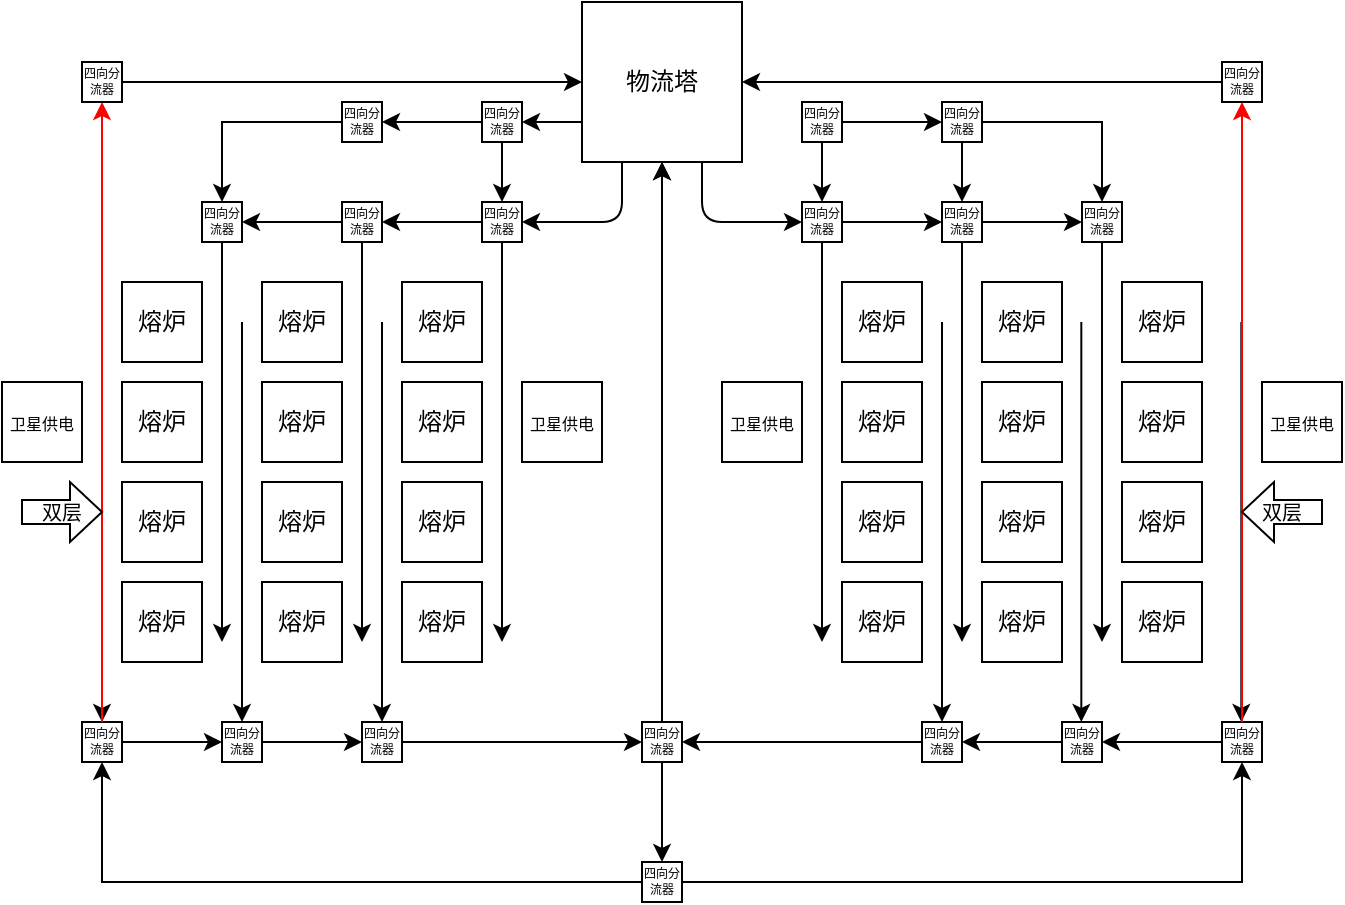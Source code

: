 <mxfile version="14.8.4" type="github">
  <diagram id="kgpKYQtTHZ0yAKxKKP6v" name="Page-1">
    <mxGraphModel dx="981" dy="526" grid="1" gridSize="10" guides="1" tooltips="1" connect="1" arrows="1" fold="1" page="1" pageScale="1" pageWidth="850" pageHeight="1100" background="none" math="0" shadow="0">
      <root>
        <mxCell id="0" />
        <mxCell id="1" parent="0" />
        <mxCell id="gTvFCDJHloZVV6W1U-Y1-1" value="物流塔" style="whiteSpace=wrap;html=1;aspect=fixed;" vertex="1" parent="1">
          <mxGeometry x="360" y="240" width="80" height="80" as="geometry" />
        </mxCell>
        <mxCell id="gTvFCDJHloZVV6W1U-Y1-3" value="" style="endArrow=classic;html=1;exitX=0.25;exitY=1;exitDx=0;exitDy=0;" edge="1" parent="1" source="gTvFCDJHloZVV6W1U-Y1-1">
          <mxGeometry width="50" height="50" relative="1" as="geometry">
            <mxPoint x="450" y="440" as="sourcePoint" />
            <mxPoint x="330" y="350.0" as="targetPoint" />
            <Array as="points">
              <mxPoint x="380" y="350" />
            </Array>
          </mxGeometry>
        </mxCell>
        <mxCell id="gTvFCDJHloZVV6W1U-Y1-5" value="" style="endArrow=classic;html=1;exitX=0;exitY=0.75;exitDx=0;exitDy=0;" edge="1" parent="1" source="gTvFCDJHloZVV6W1U-Y1-1">
          <mxGeometry width="50" height="50" relative="1" as="geometry">
            <mxPoint x="440" y="390" as="sourcePoint" />
            <mxPoint x="330" y="300" as="targetPoint" />
          </mxGeometry>
        </mxCell>
        <mxCell id="gTvFCDJHloZVV6W1U-Y1-7" value="" style="endArrow=classic;html=1;entryX=0.5;entryY=0;entryDx=0;entryDy=0;exitX=0.5;exitY=1;exitDx=0;exitDy=0;" edge="1" parent="1">
          <mxGeometry width="50" height="50" relative="1" as="geometry">
            <mxPoint x="320" y="310.0" as="sourcePoint" />
            <mxPoint x="320" y="340.0" as="targetPoint" />
          </mxGeometry>
        </mxCell>
        <mxCell id="gTvFCDJHloZVV6W1U-Y1-26" style="edgeStyle=orthogonalEdgeStyle;rounded=0;orthogonalLoop=1;jettySize=auto;html=1;" edge="1" parent="1" source="gTvFCDJHloZVV6W1U-Y1-14">
          <mxGeometry relative="1" as="geometry">
            <mxPoint x="250" y="560" as="targetPoint" />
          </mxGeometry>
        </mxCell>
        <mxCell id="gTvFCDJHloZVV6W1U-Y1-69" style="edgeStyle=orthogonalEdgeStyle;rounded=0;orthogonalLoop=1;jettySize=auto;html=1;entryX=1;entryY=0.5;entryDx=0;entryDy=0;" edge="1" parent="1" source="gTvFCDJHloZVV6W1U-Y1-14" target="gTvFCDJHloZVV6W1U-Y1-53">
          <mxGeometry relative="1" as="geometry" />
        </mxCell>
        <mxCell id="gTvFCDJHloZVV6W1U-Y1-14" value="&lt;font style=&quot;font-size: 6px&quot;&gt;四向分流器&lt;/font&gt;" style="whiteSpace=wrap;html=1;aspect=fixed;fontSize=4;" vertex="1" parent="1">
          <mxGeometry x="240" y="340" width="20" height="20" as="geometry" />
        </mxCell>
        <mxCell id="gTvFCDJHloZVV6W1U-Y1-21" value="熔炉" style="whiteSpace=wrap;html=1;aspect=fixed;" vertex="1" parent="1">
          <mxGeometry x="270" y="380" width="40" height="40" as="geometry" />
        </mxCell>
        <mxCell id="gTvFCDJHloZVV6W1U-Y1-22" value="" style="endArrow=classic;html=1;" edge="1" parent="1">
          <mxGeometry width="50" height="50" relative="1" as="geometry">
            <mxPoint x="260" y="400" as="sourcePoint" />
            <mxPoint x="260" y="600" as="targetPoint" />
          </mxGeometry>
        </mxCell>
        <mxCell id="gTvFCDJHloZVV6W1U-Y1-27" value="&lt;span&gt;熔炉&lt;/span&gt;" style="whiteSpace=wrap;html=1;aspect=fixed;" vertex="1" parent="1">
          <mxGeometry x="200" y="380" width="40" height="40" as="geometry" />
        </mxCell>
        <mxCell id="gTvFCDJHloZVV6W1U-Y1-28" value="" style="endArrow=classic;html=1;" edge="1" parent="1">
          <mxGeometry width="50" height="50" relative="1" as="geometry">
            <mxPoint x="190" y="400.0" as="sourcePoint" />
            <mxPoint x="190" y="600" as="targetPoint" />
          </mxGeometry>
        </mxCell>
        <mxCell id="gTvFCDJHloZVV6W1U-Y1-33" style="edgeStyle=orthogonalEdgeStyle;rounded=0;orthogonalLoop=1;jettySize=auto;html=1;entryX=1;entryY=0.5;entryDx=0;entryDy=0;" edge="1" parent="1" source="gTvFCDJHloZVV6W1U-Y1-29" target="gTvFCDJHloZVV6W1U-Y1-14">
          <mxGeometry relative="1" as="geometry" />
        </mxCell>
        <mxCell id="gTvFCDJHloZVV6W1U-Y1-34" style="edgeStyle=orthogonalEdgeStyle;rounded=0;orthogonalLoop=1;jettySize=auto;html=1;" edge="1" parent="1" source="gTvFCDJHloZVV6W1U-Y1-29">
          <mxGeometry relative="1" as="geometry">
            <mxPoint x="320" y="560" as="targetPoint" />
          </mxGeometry>
        </mxCell>
        <mxCell id="gTvFCDJHloZVV6W1U-Y1-29" value="&lt;font style=&quot;font-size: 6px&quot;&gt;四向分流器&lt;/font&gt;" style="whiteSpace=wrap;html=1;aspect=fixed;fontSize=4;" vertex="1" parent="1">
          <mxGeometry x="310" y="340" width="20" height="20" as="geometry" />
        </mxCell>
        <mxCell id="gTvFCDJHloZVV6W1U-Y1-70" style="edgeStyle=orthogonalEdgeStyle;rounded=0;orthogonalLoop=1;jettySize=auto;html=1;entryX=0.5;entryY=0;entryDx=0;entryDy=0;" edge="1" parent="1" source="gTvFCDJHloZVV6W1U-Y1-30" target="gTvFCDJHloZVV6W1U-Y1-53">
          <mxGeometry relative="1" as="geometry">
            <mxPoint x="190" y="300" as="targetPoint" />
            <Array as="points">
              <mxPoint x="180" y="300" />
            </Array>
          </mxGeometry>
        </mxCell>
        <mxCell id="gTvFCDJHloZVV6W1U-Y1-30" value="&lt;font style=&quot;font-size: 6px&quot;&gt;四向分流器&lt;/font&gt;" style="whiteSpace=wrap;html=1;aspect=fixed;fontSize=4;" vertex="1" parent="1">
          <mxGeometry x="240" y="290" width="20" height="20" as="geometry" />
        </mxCell>
        <mxCell id="gTvFCDJHloZVV6W1U-Y1-32" style="edgeStyle=orthogonalEdgeStyle;rounded=0;orthogonalLoop=1;jettySize=auto;html=1;" edge="1" parent="1" source="gTvFCDJHloZVV6W1U-Y1-31" target="gTvFCDJHloZVV6W1U-Y1-30">
          <mxGeometry relative="1" as="geometry" />
        </mxCell>
        <mxCell id="gTvFCDJHloZVV6W1U-Y1-31" value="&lt;font style=&quot;font-size: 6px&quot;&gt;四向分流器&lt;/font&gt;" style="whiteSpace=wrap;html=1;aspect=fixed;fontSize=4;" vertex="1" parent="1">
          <mxGeometry x="310" y="290" width="20" height="20" as="geometry" />
        </mxCell>
        <mxCell id="gTvFCDJHloZVV6W1U-Y1-35" value="&lt;span&gt;熔炉&lt;/span&gt;" style="whiteSpace=wrap;html=1;aspect=fixed;" vertex="1" parent="1">
          <mxGeometry x="200" y="430" width="40" height="40" as="geometry" />
        </mxCell>
        <mxCell id="gTvFCDJHloZVV6W1U-Y1-36" value="&lt;span&gt;熔炉&lt;/span&gt;" style="whiteSpace=wrap;html=1;aspect=fixed;" vertex="1" parent="1">
          <mxGeometry x="200" y="480" width="40" height="40" as="geometry" />
        </mxCell>
        <mxCell id="gTvFCDJHloZVV6W1U-Y1-38" value="&lt;span&gt;熔炉&lt;/span&gt;" style="whiteSpace=wrap;html=1;aspect=fixed;" vertex="1" parent="1">
          <mxGeometry x="270" y="430" width="40" height="40" as="geometry" />
        </mxCell>
        <mxCell id="gTvFCDJHloZVV6W1U-Y1-39" value="&lt;span&gt;熔炉&lt;/span&gt;" style="whiteSpace=wrap;html=1;aspect=fixed;" vertex="1" parent="1">
          <mxGeometry x="270" y="480" width="40" height="40" as="geometry" />
        </mxCell>
        <mxCell id="gTvFCDJHloZVV6W1U-Y1-41" value="&lt;font style=&quot;font-size: 8px&quot;&gt;卫星供电&lt;/font&gt;" style="whiteSpace=wrap;html=1;aspect=fixed;" vertex="1" parent="1">
          <mxGeometry x="330" y="430" width="40" height="40" as="geometry" />
        </mxCell>
        <mxCell id="gTvFCDJHloZVV6W1U-Y1-46" style="edgeStyle=orthogonalEdgeStyle;rounded=0;orthogonalLoop=1;jettySize=auto;html=1;entryX=0;entryY=0.5;entryDx=0;entryDy=0;" edge="1" parent="1" source="gTvFCDJHloZVV6W1U-Y1-43" target="gTvFCDJHloZVV6W1U-Y1-47">
          <mxGeometry relative="1" as="geometry">
            <mxPoint x="360" y="610" as="targetPoint" />
          </mxGeometry>
        </mxCell>
        <mxCell id="gTvFCDJHloZVV6W1U-Y1-43" value="&lt;font style=&quot;font-size: 6px&quot;&gt;四向分流器&lt;/font&gt;" style="whiteSpace=wrap;html=1;aspect=fixed;fontSize=4;" vertex="1" parent="1">
          <mxGeometry x="250" y="600" width="20" height="20" as="geometry" />
        </mxCell>
        <mxCell id="gTvFCDJHloZVV6W1U-Y1-45" style="edgeStyle=orthogonalEdgeStyle;rounded=0;orthogonalLoop=1;jettySize=auto;html=1;entryX=0;entryY=0.5;entryDx=0;entryDy=0;" edge="1" parent="1" source="gTvFCDJHloZVV6W1U-Y1-44" target="gTvFCDJHloZVV6W1U-Y1-43">
          <mxGeometry relative="1" as="geometry" />
        </mxCell>
        <mxCell id="gTvFCDJHloZVV6W1U-Y1-44" value="&lt;font style=&quot;font-size: 6px&quot;&gt;四向分流器&lt;/font&gt;" style="whiteSpace=wrap;html=1;aspect=fixed;fontSize=4;" vertex="1" parent="1">
          <mxGeometry x="180" y="600" width="20" height="20" as="geometry" />
        </mxCell>
        <mxCell id="gTvFCDJHloZVV6W1U-Y1-48" style="edgeStyle=orthogonalEdgeStyle;rounded=0;orthogonalLoop=1;jettySize=auto;html=1;entryX=0.5;entryY=1;entryDx=0;entryDy=0;" edge="1" parent="1" source="gTvFCDJHloZVV6W1U-Y1-47" target="gTvFCDJHloZVV6W1U-Y1-1">
          <mxGeometry relative="1" as="geometry" />
        </mxCell>
        <mxCell id="gTvFCDJHloZVV6W1U-Y1-73" style="edgeStyle=orthogonalEdgeStyle;rounded=0;orthogonalLoop=1;jettySize=auto;html=1;entryX=0.5;entryY=0;entryDx=0;entryDy=0;" edge="1" parent="1" source="gTvFCDJHloZVV6W1U-Y1-47" target="gTvFCDJHloZVV6W1U-Y1-65">
          <mxGeometry relative="1" as="geometry" />
        </mxCell>
        <mxCell id="gTvFCDJHloZVV6W1U-Y1-47" value="&lt;font style=&quot;font-size: 6px&quot;&gt;四向分流器&lt;/font&gt;" style="whiteSpace=wrap;html=1;aspect=fixed;fontSize=4;" vertex="1" parent="1">
          <mxGeometry x="390" y="600" width="20" height="20" as="geometry" />
        </mxCell>
        <mxCell id="gTvFCDJHloZVV6W1U-Y1-49" value="" style="endArrow=classic;html=1;entryX=0.5;entryY=1;entryDx=0;entryDy=0;" edge="1" parent="1">
          <mxGeometry width="50" height="50" relative="1" as="geometry">
            <mxPoint x="400" y="480.0" as="sourcePoint" />
            <mxPoint x="400" y="320.0" as="targetPoint" />
            <Array as="points" />
          </mxGeometry>
        </mxCell>
        <mxCell id="gTvFCDJHloZVV6W1U-Y1-50" value="&lt;span&gt;熔炉&lt;/span&gt;" style="whiteSpace=wrap;html=1;aspect=fixed;" vertex="1" parent="1">
          <mxGeometry x="200" y="530" width="40" height="40" as="geometry" />
        </mxCell>
        <mxCell id="gTvFCDJHloZVV6W1U-Y1-51" value="&lt;span&gt;熔炉&lt;/span&gt;" style="whiteSpace=wrap;html=1;aspect=fixed;" vertex="1" parent="1">
          <mxGeometry x="270" y="530" width="40" height="40" as="geometry" />
        </mxCell>
        <mxCell id="gTvFCDJHloZVV6W1U-Y1-55" style="edgeStyle=orthogonalEdgeStyle;rounded=0;orthogonalLoop=1;jettySize=auto;html=1;" edge="1" parent="1" source="gTvFCDJHloZVV6W1U-Y1-53">
          <mxGeometry relative="1" as="geometry">
            <mxPoint x="180" y="560" as="targetPoint" />
          </mxGeometry>
        </mxCell>
        <mxCell id="gTvFCDJHloZVV6W1U-Y1-53" value="&lt;font style=&quot;font-size: 6px&quot;&gt;四向分流器&lt;/font&gt;" style="whiteSpace=wrap;html=1;aspect=fixed;fontSize=4;" vertex="1" parent="1">
          <mxGeometry x="170" y="340" width="20" height="20" as="geometry" />
        </mxCell>
        <mxCell id="gTvFCDJHloZVV6W1U-Y1-56" value="&lt;span&gt;熔炉&lt;/span&gt;" style="whiteSpace=wrap;html=1;aspect=fixed;" vertex="1" parent="1">
          <mxGeometry x="130" y="380" width="40" height="40" as="geometry" />
        </mxCell>
        <mxCell id="gTvFCDJHloZVV6W1U-Y1-57" value="&lt;span&gt;熔炉&lt;/span&gt;" style="whiteSpace=wrap;html=1;aspect=fixed;" vertex="1" parent="1">
          <mxGeometry x="130" y="430" width="40" height="40" as="geometry" />
        </mxCell>
        <mxCell id="gTvFCDJHloZVV6W1U-Y1-58" value="&lt;span&gt;熔炉&lt;/span&gt;" style="whiteSpace=wrap;html=1;aspect=fixed;" vertex="1" parent="1">
          <mxGeometry x="130" y="480" width="40" height="40" as="geometry" />
        </mxCell>
        <mxCell id="gTvFCDJHloZVV6W1U-Y1-59" value="&lt;span&gt;熔炉&lt;/span&gt;" style="whiteSpace=wrap;html=1;aspect=fixed;" vertex="1" parent="1">
          <mxGeometry x="130" y="530" width="40" height="40" as="geometry" />
        </mxCell>
        <mxCell id="gTvFCDJHloZVV6W1U-Y1-60" value="" style="endArrow=classic;html=1;" edge="1" parent="1">
          <mxGeometry width="50" height="50" relative="1" as="geometry">
            <mxPoint x="120" y="400" as="sourcePoint" />
            <mxPoint x="120" y="600" as="targetPoint" />
          </mxGeometry>
        </mxCell>
        <mxCell id="gTvFCDJHloZVV6W1U-Y1-63" style="edgeStyle=orthogonalEdgeStyle;rounded=0;orthogonalLoop=1;jettySize=auto;html=1;entryX=0;entryY=0.5;entryDx=0;entryDy=0;" edge="1" parent="1" source="gTvFCDJHloZVV6W1U-Y1-61" target="gTvFCDJHloZVV6W1U-Y1-44">
          <mxGeometry relative="1" as="geometry" />
        </mxCell>
        <mxCell id="gTvFCDJHloZVV6W1U-Y1-61" value="&lt;font style=&quot;font-size: 6px&quot;&gt;四向分流器&lt;/font&gt;" style="whiteSpace=wrap;html=1;aspect=fixed;fontSize=4;" vertex="1" parent="1">
          <mxGeometry x="110" y="600" width="20" height="20" as="geometry" />
        </mxCell>
        <mxCell id="gTvFCDJHloZVV6W1U-Y1-66" style="edgeStyle=orthogonalEdgeStyle;rounded=0;orthogonalLoop=1;jettySize=auto;html=1;entryX=0.5;entryY=1;entryDx=0;entryDy=0;" edge="1" parent="1" source="gTvFCDJHloZVV6W1U-Y1-65" target="gTvFCDJHloZVV6W1U-Y1-61">
          <mxGeometry relative="1" as="geometry">
            <mxPoint x="120" y="650" as="targetPoint" />
          </mxGeometry>
        </mxCell>
        <mxCell id="gTvFCDJHloZVV6W1U-Y1-158" style="edgeStyle=orthogonalEdgeStyle;rounded=0;orthogonalLoop=1;jettySize=auto;html=1;strokeColor=#000000;entryX=0.5;entryY=1;entryDx=0;entryDy=0;" edge="1" parent="1" source="gTvFCDJHloZVV6W1U-Y1-65" target="gTvFCDJHloZVV6W1U-Y1-147">
          <mxGeometry relative="1" as="geometry">
            <mxPoint x="720" y="680" as="targetPoint" />
            <Array as="points">
              <mxPoint x="690" y="680" />
            </Array>
          </mxGeometry>
        </mxCell>
        <mxCell id="gTvFCDJHloZVV6W1U-Y1-65" value="&lt;font style=&quot;font-size: 6px&quot;&gt;四向分流器&lt;/font&gt;" style="whiteSpace=wrap;html=1;aspect=fixed;fontSize=4;" vertex="1" parent="1">
          <mxGeometry x="390" y="670" width="20" height="20" as="geometry" />
        </mxCell>
        <mxCell id="gTvFCDJHloZVV6W1U-Y1-67" value="" style="endArrow=classic;html=1;entryX=0.5;entryY=1;entryDx=0;entryDy=0;strokeColor=#FF0000;" edge="1" parent="1" target="gTvFCDJHloZVV6W1U-Y1-72">
          <mxGeometry width="50" height="50" relative="1" as="geometry">
            <mxPoint x="120" y="600" as="sourcePoint" />
            <mxPoint x="120" y="400" as="targetPoint" />
          </mxGeometry>
        </mxCell>
        <mxCell id="gTvFCDJHloZVV6W1U-Y1-68" value="&lt;font style=&quot;font-size: 10px&quot;&gt;双层&lt;/font&gt;" style="shape=singleArrow;whiteSpace=wrap;html=1;arrowWidth=0.4;arrowSize=0.4;" vertex="1" parent="1">
          <mxGeometry x="80" y="480" width="40" height="30" as="geometry" />
        </mxCell>
        <mxCell id="gTvFCDJHloZVV6W1U-Y1-75" style="edgeStyle=orthogonalEdgeStyle;rounded=0;orthogonalLoop=1;jettySize=auto;html=1;entryX=0;entryY=0.5;entryDx=0;entryDy=0;" edge="1" parent="1" source="gTvFCDJHloZVV6W1U-Y1-72" target="gTvFCDJHloZVV6W1U-Y1-1">
          <mxGeometry relative="1" as="geometry" />
        </mxCell>
        <mxCell id="gTvFCDJHloZVV6W1U-Y1-72" value="&lt;font style=&quot;font-size: 6px&quot;&gt;四向分流器&lt;/font&gt;" style="whiteSpace=wrap;html=1;aspect=fixed;fontSize=4;" vertex="1" parent="1">
          <mxGeometry x="110" y="270" width="20" height="20" as="geometry" />
        </mxCell>
        <mxCell id="gTvFCDJHloZVV6W1U-Y1-74" value="&lt;font style=&quot;font-size: 8px&quot;&gt;卫星供电&lt;/font&gt;" style="whiteSpace=wrap;html=1;aspect=fixed;" vertex="1" parent="1">
          <mxGeometry x="70" y="430" width="40" height="40" as="geometry" />
        </mxCell>
        <mxCell id="gTvFCDJHloZVV6W1U-Y1-165" style="edgeStyle=orthogonalEdgeStyle;rounded=0;orthogonalLoop=1;jettySize=auto;html=1;entryX=0;entryY=0.5;entryDx=0;entryDy=0;strokeColor=#000000;" edge="1" parent="1" source="gTvFCDJHloZVV6W1U-Y1-125" target="gTvFCDJHloZVV6W1U-Y1-127">
          <mxGeometry relative="1" as="geometry" />
        </mxCell>
        <mxCell id="gTvFCDJHloZVV6W1U-Y1-167" style="edgeStyle=orthogonalEdgeStyle;rounded=0;orthogonalLoop=1;jettySize=auto;html=1;strokeColor=#000000;" edge="1" parent="1" source="gTvFCDJHloZVV6W1U-Y1-125" target="gTvFCDJHloZVV6W1U-Y1-126">
          <mxGeometry relative="1" as="geometry" />
        </mxCell>
        <mxCell id="gTvFCDJHloZVV6W1U-Y1-125" value="&lt;font style=&quot;font-size: 6px&quot;&gt;四向分流器&lt;/font&gt;" style="whiteSpace=wrap;html=1;aspect=fixed;fontSize=4;" vertex="1" parent="1">
          <mxGeometry x="470" y="290" width="20" height="20" as="geometry" />
        </mxCell>
        <mxCell id="gTvFCDJHloZVV6W1U-Y1-132" style="edgeStyle=orthogonalEdgeStyle;rounded=0;orthogonalLoop=1;jettySize=auto;html=1;strokeColor=#000000;" edge="1" parent="1" source="gTvFCDJHloZVV6W1U-Y1-126">
          <mxGeometry relative="1" as="geometry">
            <mxPoint x="480" y="560" as="targetPoint" />
          </mxGeometry>
        </mxCell>
        <mxCell id="gTvFCDJHloZVV6W1U-Y1-168" style="edgeStyle=orthogonalEdgeStyle;rounded=0;orthogonalLoop=1;jettySize=auto;html=1;strokeColor=#000000;" edge="1" parent="1" source="gTvFCDJHloZVV6W1U-Y1-126" target="gTvFCDJHloZVV6W1U-Y1-128">
          <mxGeometry relative="1" as="geometry" />
        </mxCell>
        <mxCell id="gTvFCDJHloZVV6W1U-Y1-126" value="&lt;font style=&quot;font-size: 6px&quot;&gt;四向分流器&lt;/font&gt;" style="whiteSpace=wrap;html=1;aspect=fixed;fontSize=4;" vertex="1" parent="1">
          <mxGeometry x="470" y="340" width="20" height="20" as="geometry" />
        </mxCell>
        <mxCell id="gTvFCDJHloZVV6W1U-Y1-166" style="edgeStyle=orthogonalEdgeStyle;rounded=0;orthogonalLoop=1;jettySize=auto;html=1;entryX=0.5;entryY=0;entryDx=0;entryDy=0;strokeColor=#000000;" edge="1" parent="1" source="gTvFCDJHloZVV6W1U-Y1-127" target="gTvFCDJHloZVV6W1U-Y1-128">
          <mxGeometry relative="1" as="geometry" />
        </mxCell>
        <mxCell id="gTvFCDJHloZVV6W1U-Y1-170" style="edgeStyle=orthogonalEdgeStyle;rounded=0;orthogonalLoop=1;jettySize=auto;html=1;entryX=0.5;entryY=0;entryDx=0;entryDy=0;strokeColor=#000000;" edge="1" parent="1" source="gTvFCDJHloZVV6W1U-Y1-127" target="gTvFCDJHloZVV6W1U-Y1-130">
          <mxGeometry relative="1" as="geometry" />
        </mxCell>
        <mxCell id="gTvFCDJHloZVV6W1U-Y1-127" value="&lt;font style=&quot;font-size: 6px&quot;&gt;四向分流器&lt;/font&gt;" style="whiteSpace=wrap;html=1;aspect=fixed;fontSize=4;" vertex="1" parent="1">
          <mxGeometry x="540" y="290" width="20" height="20" as="geometry" />
        </mxCell>
        <mxCell id="gTvFCDJHloZVV6W1U-Y1-151" style="edgeStyle=orthogonalEdgeStyle;rounded=0;orthogonalLoop=1;jettySize=auto;html=1;strokeColor=#000000;" edge="1" parent="1" source="gTvFCDJHloZVV6W1U-Y1-128">
          <mxGeometry relative="1" as="geometry">
            <mxPoint x="550" y="560" as="targetPoint" />
          </mxGeometry>
        </mxCell>
        <mxCell id="gTvFCDJHloZVV6W1U-Y1-169" style="edgeStyle=orthogonalEdgeStyle;rounded=0;orthogonalLoop=1;jettySize=auto;html=1;strokeColor=#000000;" edge="1" parent="1" source="gTvFCDJHloZVV6W1U-Y1-128" target="gTvFCDJHloZVV6W1U-Y1-130">
          <mxGeometry relative="1" as="geometry" />
        </mxCell>
        <mxCell id="gTvFCDJHloZVV6W1U-Y1-128" value="&lt;font style=&quot;font-size: 6px&quot;&gt;四向分流器&lt;/font&gt;" style="whiteSpace=wrap;html=1;aspect=fixed;fontSize=4;" vertex="1" parent="1">
          <mxGeometry x="540" y="340" width="20" height="20" as="geometry" />
        </mxCell>
        <mxCell id="gTvFCDJHloZVV6W1U-Y1-150" style="edgeStyle=orthogonalEdgeStyle;rounded=0;orthogonalLoop=1;jettySize=auto;html=1;strokeColor=#000000;" edge="1" parent="1" source="gTvFCDJHloZVV6W1U-Y1-130">
          <mxGeometry relative="1" as="geometry">
            <mxPoint x="620" y="560" as="targetPoint" />
          </mxGeometry>
        </mxCell>
        <mxCell id="gTvFCDJHloZVV6W1U-Y1-130" value="&lt;font style=&quot;font-size: 6px&quot;&gt;四向分流器&lt;/font&gt;" style="whiteSpace=wrap;html=1;aspect=fixed;fontSize=4;" vertex="1" parent="1">
          <mxGeometry x="610" y="340" width="20" height="20" as="geometry" />
        </mxCell>
        <mxCell id="gTvFCDJHloZVV6W1U-Y1-131" value="熔炉" style="whiteSpace=wrap;html=1;aspect=fixed;" vertex="1" parent="1">
          <mxGeometry x="490" y="380" width="40" height="40" as="geometry" />
        </mxCell>
        <mxCell id="gTvFCDJHloZVV6W1U-Y1-133" value="熔炉" style="whiteSpace=wrap;html=1;aspect=fixed;" vertex="1" parent="1">
          <mxGeometry x="560" y="380" width="40" height="40" as="geometry" />
        </mxCell>
        <mxCell id="gTvFCDJHloZVV6W1U-Y1-134" value="" style="endArrow=classic;html=1;" edge="1" parent="1">
          <mxGeometry width="50" height="50" relative="1" as="geometry">
            <mxPoint x="540" y="400.0" as="sourcePoint" />
            <mxPoint x="540" y="600" as="targetPoint" />
          </mxGeometry>
        </mxCell>
        <mxCell id="gTvFCDJHloZVV6W1U-Y1-136" value="&lt;font style=&quot;font-size: 8px&quot;&gt;卫星供电&lt;/font&gt;" style="whiteSpace=wrap;html=1;aspect=fixed;" vertex="1" parent="1">
          <mxGeometry x="430" y="430" width="40" height="40" as="geometry" />
        </mxCell>
        <mxCell id="gTvFCDJHloZVV6W1U-Y1-138" value="熔炉" style="whiteSpace=wrap;html=1;aspect=fixed;" vertex="1" parent="1">
          <mxGeometry x="490" y="430" width="40" height="40" as="geometry" />
        </mxCell>
        <mxCell id="gTvFCDJHloZVV6W1U-Y1-139" value="熔炉" style="whiteSpace=wrap;html=1;aspect=fixed;" vertex="1" parent="1">
          <mxGeometry x="490" y="480" width="40" height="40" as="geometry" />
        </mxCell>
        <mxCell id="gTvFCDJHloZVV6W1U-Y1-140" value="熔炉" style="whiteSpace=wrap;html=1;aspect=fixed;" vertex="1" parent="1">
          <mxGeometry x="490" y="530" width="40" height="40" as="geometry" />
        </mxCell>
        <mxCell id="gTvFCDJHloZVV6W1U-Y1-141" value="熔炉" style="whiteSpace=wrap;html=1;aspect=fixed;" vertex="1" parent="1">
          <mxGeometry x="560" y="430" width="40" height="40" as="geometry" />
        </mxCell>
        <mxCell id="gTvFCDJHloZVV6W1U-Y1-142" value="熔炉" style="whiteSpace=wrap;html=1;aspect=fixed;" vertex="1" parent="1">
          <mxGeometry x="560" y="480" width="40" height="40" as="geometry" />
        </mxCell>
        <mxCell id="gTvFCDJHloZVV6W1U-Y1-143" value="熔炉" style="whiteSpace=wrap;html=1;aspect=fixed;" vertex="1" parent="1">
          <mxGeometry x="560" y="530" width="40" height="40" as="geometry" />
        </mxCell>
        <mxCell id="gTvFCDJHloZVV6W1U-Y1-155" style="edgeStyle=orthogonalEdgeStyle;rounded=0;orthogonalLoop=1;jettySize=auto;html=1;entryX=1;entryY=0.5;entryDx=0;entryDy=0;strokeColor=#000000;" edge="1" parent="1" source="gTvFCDJHloZVV6W1U-Y1-144" target="gTvFCDJHloZVV6W1U-Y1-47">
          <mxGeometry relative="1" as="geometry" />
        </mxCell>
        <mxCell id="gTvFCDJHloZVV6W1U-Y1-144" value="&lt;font style=&quot;font-size: 6px&quot;&gt;四向分流器&lt;/font&gt;" style="whiteSpace=wrap;html=1;aspect=fixed;fontSize=4;" vertex="1" parent="1">
          <mxGeometry x="530" y="600" width="20" height="20" as="geometry" />
        </mxCell>
        <mxCell id="gTvFCDJHloZVV6W1U-Y1-156" style="edgeStyle=orthogonalEdgeStyle;rounded=0;orthogonalLoop=1;jettySize=auto;html=1;entryX=1;entryY=0.5;entryDx=0;entryDy=0;strokeColor=#000000;" edge="1" parent="1" source="gTvFCDJHloZVV6W1U-Y1-145" target="gTvFCDJHloZVV6W1U-Y1-144">
          <mxGeometry relative="1" as="geometry" />
        </mxCell>
        <mxCell id="gTvFCDJHloZVV6W1U-Y1-145" value="&lt;font style=&quot;font-size: 6px&quot;&gt;四向分流器&lt;/font&gt;" style="whiteSpace=wrap;html=1;aspect=fixed;fontSize=4;" vertex="1" parent="1">
          <mxGeometry x="600" y="600" width="20" height="20" as="geometry" />
        </mxCell>
        <mxCell id="gTvFCDJHloZVV6W1U-Y1-146" value="" style="endArrow=classic;html=1;" edge="1" parent="1">
          <mxGeometry width="50" height="50" relative="1" as="geometry">
            <mxPoint x="609.66" y="400.0" as="sourcePoint" />
            <mxPoint x="609.66" y="600" as="targetPoint" />
          </mxGeometry>
        </mxCell>
        <mxCell id="gTvFCDJHloZVV6W1U-Y1-157" style="edgeStyle=orthogonalEdgeStyle;rounded=0;orthogonalLoop=1;jettySize=auto;html=1;entryX=1;entryY=0.5;entryDx=0;entryDy=0;strokeColor=#000000;" edge="1" parent="1" source="gTvFCDJHloZVV6W1U-Y1-147" target="gTvFCDJHloZVV6W1U-Y1-145">
          <mxGeometry relative="1" as="geometry" />
        </mxCell>
        <mxCell id="gTvFCDJHloZVV6W1U-Y1-147" value="&lt;font style=&quot;font-size: 6px&quot;&gt;四向分流器&lt;/font&gt;" style="whiteSpace=wrap;html=1;aspect=fixed;fontSize=4;" vertex="1" parent="1">
          <mxGeometry x="680" y="600" width="20" height="20" as="geometry" />
        </mxCell>
        <mxCell id="gTvFCDJHloZVV6W1U-Y1-148" value="" style="endArrow=classic;html=1;" edge="1" parent="1">
          <mxGeometry width="50" height="50" relative="1" as="geometry">
            <mxPoint x="689.66" y="400.0" as="sourcePoint" />
            <mxPoint x="689.66" y="600" as="targetPoint" />
          </mxGeometry>
        </mxCell>
        <mxCell id="gTvFCDJHloZVV6W1U-Y1-149" value="熔炉" style="whiteSpace=wrap;html=1;aspect=fixed;" vertex="1" parent="1">
          <mxGeometry x="630" y="380" width="40" height="40" as="geometry" />
        </mxCell>
        <mxCell id="gTvFCDJHloZVV6W1U-Y1-152" value="熔炉" style="whiteSpace=wrap;html=1;aspect=fixed;" vertex="1" parent="1">
          <mxGeometry x="630" y="430" width="40" height="40" as="geometry" />
        </mxCell>
        <mxCell id="gTvFCDJHloZVV6W1U-Y1-153" value="熔炉" style="whiteSpace=wrap;html=1;aspect=fixed;" vertex="1" parent="1">
          <mxGeometry x="630" y="480" width="40" height="40" as="geometry" />
        </mxCell>
        <mxCell id="gTvFCDJHloZVV6W1U-Y1-154" value="熔炉" style="whiteSpace=wrap;html=1;aspect=fixed;" vertex="1" parent="1">
          <mxGeometry x="630" y="530" width="40" height="40" as="geometry" />
        </mxCell>
        <mxCell id="gTvFCDJHloZVV6W1U-Y1-159" value="" style="endArrow=classic;html=1;strokeColor=#000000;exitX=0.75;exitY=1;exitDx=0;exitDy=0;entryX=0;entryY=0.5;entryDx=0;entryDy=0;" edge="1" parent="1" source="gTvFCDJHloZVV6W1U-Y1-1" target="gTvFCDJHloZVV6W1U-Y1-126">
          <mxGeometry width="50" height="50" relative="1" as="geometry">
            <mxPoint x="550" y="480" as="sourcePoint" />
            <mxPoint x="420" y="350" as="targetPoint" />
            <Array as="points">
              <mxPoint x="420" y="350" />
            </Array>
          </mxGeometry>
        </mxCell>
        <mxCell id="gTvFCDJHloZVV6W1U-Y1-164" style="edgeStyle=orthogonalEdgeStyle;rounded=0;orthogonalLoop=1;jettySize=auto;html=1;entryX=1;entryY=0.5;entryDx=0;entryDy=0;strokeColor=#000000;" edge="1" parent="1" source="gTvFCDJHloZVV6W1U-Y1-160" target="gTvFCDJHloZVV6W1U-Y1-1">
          <mxGeometry relative="1" as="geometry" />
        </mxCell>
        <mxCell id="gTvFCDJHloZVV6W1U-Y1-160" value="&lt;font style=&quot;font-size: 6px&quot;&gt;四向分流器&lt;/font&gt;" style="whiteSpace=wrap;html=1;aspect=fixed;fontSize=4;" vertex="1" parent="1">
          <mxGeometry x="680" y="270" width="20" height="20" as="geometry" />
        </mxCell>
        <mxCell id="gTvFCDJHloZVV6W1U-Y1-161" style="edgeStyle=orthogonalEdgeStyle;rounded=0;orthogonalLoop=1;jettySize=auto;html=1;entryX=0.5;entryY=1;entryDx=0;entryDy=0;strokeColor=#FF0000;" edge="1" parent="1" source="gTvFCDJHloZVV6W1U-Y1-147" target="gTvFCDJHloZVV6W1U-Y1-160">
          <mxGeometry relative="1" as="geometry" />
        </mxCell>
        <mxCell id="gTvFCDJHloZVV6W1U-Y1-162" value="&lt;font style=&quot;font-size: 10px&quot;&gt;双层&lt;/font&gt;" style="shape=singleArrow;whiteSpace=wrap;html=1;arrowWidth=0.4;arrowSize=0.4;direction=west;" vertex="1" parent="1">
          <mxGeometry x="690" y="480" width="40" height="30" as="geometry" />
        </mxCell>
        <mxCell id="gTvFCDJHloZVV6W1U-Y1-163" value="&lt;font style=&quot;font-size: 8px&quot;&gt;卫星供电&lt;/font&gt;" style="whiteSpace=wrap;html=1;aspect=fixed;" vertex="1" parent="1">
          <mxGeometry x="700" y="430" width="40" height="40" as="geometry" />
        </mxCell>
      </root>
    </mxGraphModel>
  </diagram>
</mxfile>
